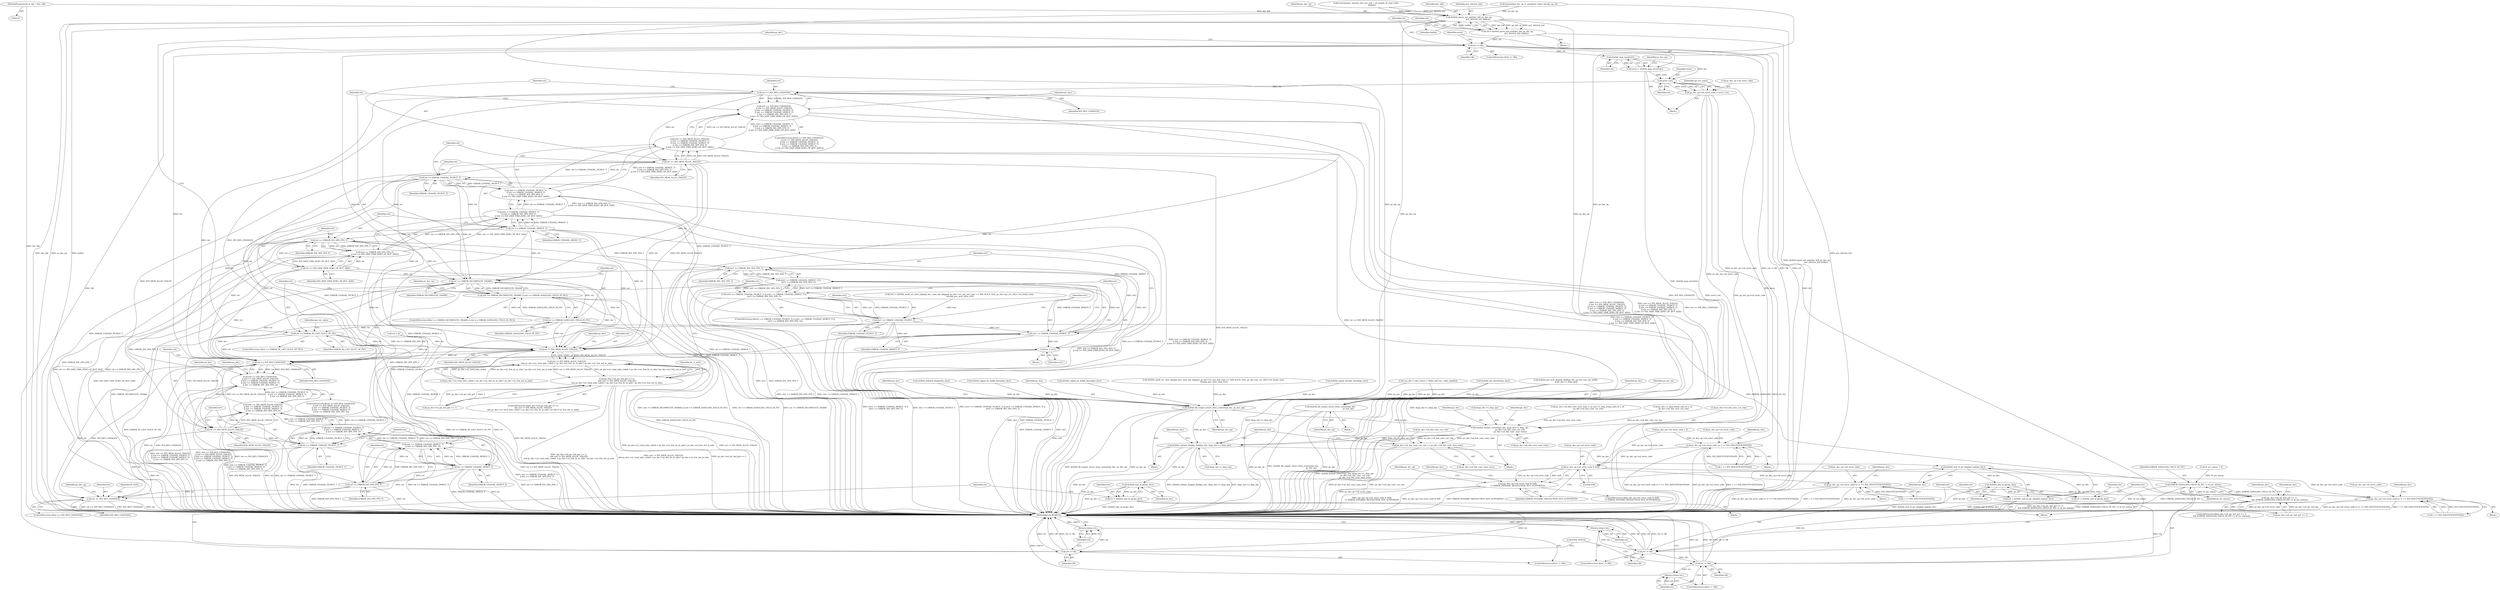 digraph "0_Android_e86d3cfd2bc28dac421092106751e5638d54a848@pointer" {
"1000154" [label="(MethodParameterIn,iv_obj_t *dec_hdl)"];
"1001320" [label="(Call,ih264d_parse_nal_unit(dec_hdl, ps_dec_op,\n                              pu1_bitstrm_buf, buflen))"];
"1001279" [label="(Call,ih264d_fill_output_struct_from_context(ps_dec,\n                                                           ps_dec_op))"];
"1001318" [label="(Call,ret = ih264d_parse_nal_unit(dec_hdl, ps_dec_op,\n                              pu1_bitstrm_buf, buflen))"];
"1001326" [label="(Call,ret != OK)"];
"1001333" [label="(Call,ih264d_map_error(ret))"];
"1001331" [label="(Call,error =  ih264d_map_error(ret))"];
"1001339" [label="(Call,error | ret)"];
"1001335" [label="(Call,ps_dec_op->u4_error_code = error | ret)"];
"1001265" [label="(Call,ps_dec_op->u4_error_code |= 1 << IVD_INSUFFICIENTDATA)"];
"1001776" [label="(Call,ps_dec_op->u4_error_code & 0xff)"];
"1001775" [label="(Call,(ps_dec_op->u4_error_code & 0xff)\n != ERROR_DYNAMIC_RESOLUTION_NOT_SUPPORTED)"];
"1001808" [label="(Call,ps_dec_op->u4_error_code |= (1 << IVD_INSUFFICIENTDATA))"];
"1001828" [label="(Call,ps_dec_op->u4_error_code |= (1 << IVD_INSUFFICIENTDATA))"];
"1001347" [label="(Call,ret == IVD_RES_CHANGED)"];
"1001346" [label="(Call,(ret == IVD_RES_CHANGED)\n || (ret == IVD_MEM_ALLOC_FAILED)\n || (ret == ERROR_UNAVAIL_PICBUF_T)\n || (ret == ERROR_UNAVAIL_MVBUF_T)\n || (ret == ERROR_INV_SPS_PPS_T)\n || (ret == IVD_DISP_FRM_ZERO_OP_BUF_SIZE))"];
"1001351" [label="(Call,ret == IVD_MEM_ALLOC_FAILED)"];
"1001350" [label="(Call,(ret == IVD_MEM_ALLOC_FAILED)\n || (ret == ERROR_UNAVAIL_PICBUF_T)\n || (ret == ERROR_UNAVAIL_MVBUF_T)\n || (ret == ERROR_INV_SPS_PPS_T)\n || (ret == IVD_DISP_FRM_ZERO_OP_BUF_SIZE))"];
"1001355" [label="(Call,ret == ERROR_UNAVAIL_PICBUF_T)"];
"1001354" [label="(Call,(ret == ERROR_UNAVAIL_PICBUF_T)\n || (ret == ERROR_UNAVAIL_MVBUF_T)\n || (ret == ERROR_INV_SPS_PPS_T)\n || (ret == IVD_DISP_FRM_ZERO_OP_BUF_SIZE))"];
"1001359" [label="(Call,ret == ERROR_UNAVAIL_MVBUF_T)"];
"1001358" [label="(Call,(ret == ERROR_UNAVAIL_MVBUF_T)\n || (ret == ERROR_INV_SPS_PPS_T)\n || (ret == IVD_DISP_FRM_ZERO_OP_BUF_SIZE))"];
"1001363" [label="(Call,ret == ERROR_INV_SPS_PPS_T)"];
"1001362" [label="(Call,(ret == ERROR_INV_SPS_PPS_T)\n || (ret == IVD_DISP_FRM_ZERO_OP_BUF_SIZE))"];
"1001631" [label="(Call,(ret == ERROR_UNAVAIL_MVBUF_T)\n || (ret == ERROR_INV_SPS_PPS_T))"];
"1001627" [label="(Call,(ret == ERROR_UNAVAIL_PICBUF_T)\n || (ret == ERROR_UNAVAIL_MVBUF_T)\n || (ret == ERROR_INV_SPS_PPS_T))"];
"1001623" [label="(Call,(ret == IVD_MEM_ALLOC_FAILED)\n || (ret == ERROR_UNAVAIL_PICBUF_T)\n || (ret == ERROR_UNAVAIL_MVBUF_T)\n || (ret == ERROR_INV_SPS_PPS_T))"];
"1001619" [label="(Call,(ret == IVD_RES_CHANGED)\n || (ret == IVD_MEM_ALLOC_FAILED)\n || (ret == ERROR_UNAVAIL_PICBUF_T)\n || (ret == ERROR_UNAVAIL_MVBUF_T)\n || (ret == ERROR_INV_SPS_PPS_T))"];
"1001366" [label="(Call,ret == IVD_DISP_FRM_ZERO_OP_BUF_SIZE)"];
"1001378" [label="(Call,ret == ERROR_INCOMPLETE_FRAME)"];
"1001377" [label="(Call,(ret == ERROR_INCOMPLETE_FRAME) || (ret == ERROR_DANGLING_FIELD_IN_PIC))"];
"1001381" [label="(Call,ret == ERROR_DANGLING_FIELD_IN_PIC)"];
"1001395" [label="(Call,ret == ERROR_IN_LAST_SLICE_OF_PIC)"];
"1001510" [label="(Call,ret != IVD_MEM_ALLOC_FAILED)"];
"1001509" [label="(Call,(ret != IVD_MEM_ALLOC_FAILED)\n && ps_dec->u2_total_mbs_coded < ps_dec->u2_frm_ht_in_mbs * ps_dec->u2_frm_wd_in_mbs)"];
"1001503" [label="(Call,(ps_dec->u4_pic_buf_got == 1)\n && (ret != IVD_MEM_ALLOC_FAILED)\n && ps_dec->u2_total_mbs_coded < ps_dec->u2_frm_ht_in_mbs * ps_dec->u2_frm_wd_in_mbs)"];
"1001620" [label="(Call,ret == IVD_RES_CHANGED)"];
"1001624" [label="(Call,ret == IVD_MEM_ALLOC_FAILED)"];
"1001628" [label="(Call,ret == ERROR_UNAVAIL_PICBUF_T)"];
"1001632" [label="(Call,ret == ERROR_UNAVAIL_MVBUF_T)"];
"1001635" [label="(Call,ret == ERROR_INV_SPS_PPS_T)"];
"1001651" [label="(Call,ret == IVD_RES_CHANGED)"];
"1001881" [label="(Call,ERROR_DANGLING_FIELD_IN_PIC != i4_err_status)"];
"1001875" [label="(Call,(ps_dec->u4_pic_buf_got == 1)\n && (ERROR_DANGLING_FIELD_IN_PIC != i4_err_status))"];
"1001611" [label="(Call,ret1 == ERROR_INV_SPS_PPS_T)"];
"1001607" [label="(Call,(ret1 == ERROR_UNAVAIL_MVBUF_T) ||\n (ret1 == ERROR_INV_SPS_PPS_T))"];
"1001603" [label="(Call,(ret1 == ERROR_UNAVAIL_PICBUF_T) || (ret1 == ERROR_UNAVAIL_MVBUF_T) ||\n (ret1 == ERROR_INV_SPS_PPS_T))"];
"1001615" [label="(Call,ret = ret1)"];
"1001608" [label="(Call,ret1 == ERROR_UNAVAIL_MVBUF_T)"];
"1001604" [label="(Call,ret1 == ERROR_UNAVAIL_PICBUF_T)"];
"1002237" [label="(Call,ret != OK)"];
"1002240" [label="(Return,return ret;)"];
"1002247" [label="(Call,ret != OK)"];
"1002250" [label="(Return,return ret;)"];
"1002259" [label="(Call,ret != OK)"];
"1002262" [label="(Return,return ret;)"];
"1002092" [label="(Call,ih264d_fill_output_struct_from_context(ps_dec, ps_dec_op))"];
"1002123" [label="(Call,ih264d_format_convert(ps_dec, &(ps_dec->s_disp_op),\n                                  ps_dec->u4_fmt_conv_cur_row,\n                                  ps_dec->u4_fmt_conv_num_rows))"];
"1002135" [label="(Call,ps_dec->u4_fmt_conv_cur_row += ps_dec->u4_fmt_conv_num_rows)"];
"1002142" [label="(Call,ih264d_release_display_field(ps_dec, &(ps_dec->s_disp_op)))"];
"1002234" [label="(Call,ih264d_end_of_pic_dispbuf_mgr(ps_dec))"];
"1002232" [label="(Call,ret = ih264d_end_of_pic_dispbuf_mgr(ps_dec))"];
"1002244" [label="(Call,ih264d_end_of_pic(ps_dec))"];
"1002242" [label="(Call,ret = ih264d_end_of_pic(ps_dec))"];
"1002256" [label="(Call,ih264d_end_of_pic(ps_dec))"];
"1002254" [label="(Call,ret = ih264d_end_of_pic(ps_dec))"];
"1001502" [label="(ControlStructure,if((ps_dec->u4_pic_buf_got == 1)\n && (ret != IVD_MEM_ALLOC_FAILED)\n && ps_dec->u2_total_mbs_coded < ps_dec->u2_frm_ht_in_mbs * ps_dec->u2_frm_wd_in_mbs))"];
"1001629" [label="(Identifier,ret)"];
"1001335" [label="(Call,ps_dec_op->u4_error_code = error | ret)"];
"1001379" [label="(Identifier,ret)"];
"1002247" [label="(Call,ret != OK)"];
"1001328" [label="(Identifier,OK)"];
"1001269" [label="(Call,1 << IVD_INSUFFICIENTDATA)"];
"1002248" [label="(Identifier,ret)"];
"1001882" [label="(Identifier,ERROR_DANGLING_FIELD_IN_PIC)"];
"1001343" [label="(Identifier,api_ret_value)"];
"1001259" [label="(Block,)"];
"1001828" [label="(Call,ps_dec_op->u4_error_code |= (1 << IVD_INSUFFICIENTDATA))"];
"1001615" [label="(Call,ret = ret1)"];
"1001650" [label="(ControlStructure,if(ret == IVD_RES_CHANGED))"];
"1002253" [label="(Block,)"];
"1002135" [label="(Call,ps_dec->u4_fmt_conv_cur_row += ps_dec->u4_fmt_conv_num_rows)"];
"1001340" [label="(Identifier,error)"];
"1002114" [label="(Call,ps_dec->s_disp_frame_info.u4_y_ht\n - ps_dec->u4_fmt_conv_cur_row)"];
"1002244" [label="(Call,ih264d_end_of_pic(ps_dec))"];
"1001387" [label="(Identifier,ps_dec_op)"];
"1002249" [label="(Identifier,OK)"];
"1002245" [label="(Identifier,ps_dec)"];
"1001614" [label="(Block,)"];
"1001358" [label="(Call,(ret == ERROR_UNAVAIL_MVBUF_T)\n || (ret == ERROR_INV_SPS_PPS_T)\n || (ret == IVD_DISP_FRM_ZERO_OP_BUF_SIZE))"];
"1001377" [label="(Call,(ret == ERROR_INCOMPLETE_FRAME) || (ret == ERROR_DANGLING_FIELD_IN_PIC))"];
"1002250" [label="(Return,return ret;)"];
"1002046" [label="(Identifier,ps_dec)"];
"1002124" [label="(Identifier,ps_dec)"];
"1001345" [label="(ControlStructure,if((ret == IVD_RES_CHANGED)\n || (ret == IVD_MEM_ALLOC_FAILED)\n || (ret == ERROR_UNAVAIL_PICBUF_T)\n || (ret == ERROR_UNAVAIL_MVBUF_T)\n || (ret == ERROR_INV_SPS_PPS_T)\n || (ret == IVD_DISP_FRM_ZERO_OP_BUF_SIZE)))"];
"1001349" [label="(Identifier,IVD_RES_CHANGED)"];
"1001284" [label="(Identifier,ps_dec_op)"];
"1001324" [label="(Identifier,buflen)"];
"1001281" [label="(Identifier,ps_dec_op)"];
"1001367" [label="(Identifier,ret)"];
"1001329" [label="(Block,)"];
"1001381" [label="(Call,ret == ERROR_DANGLING_FIELD_IN_PIC)"];
"1000159" [label="(Call,* ps_dec = (dec_struct_t *)(dec_hdl->pv_codec_handle))"];
"1001515" [label="(Identifier,ps_dec)"];
"1000194" [label="(Call,ret = 0)"];
"1002231" [label="(Block,)"];
"1002251" [label="(Identifier,ret)"];
"1002241" [label="(Identifier,ret)"];
"1001888" [label="(Identifier,ps_dec)"];
"1001876" [label="(Call,ps_dec->u4_pic_buf_got == 1)"];
"1001322" [label="(Identifier,ps_dec_op)"];
"1001361" [label="(Identifier,ERROR_UNAVAIL_MVBUF_T)"];
"1002098" [label="(Identifier,ps_dec)"];
"1001634" [label="(Identifier,ERROR_UNAVAIL_MVBUF_T)"];
"1001360" [label="(Identifier,ret)"];
"1002243" [label="(Identifier,ret)"];
"1001380" [label="(Identifier,ERROR_INCOMPLETE_FRAME)"];
"1001781" [label="(Identifier,ERROR_DYNAMIC_RESOLUTION_NOT_SUPPORTED)"];
"1001509" [label="(Call,(ret != IVD_MEM_ALLOC_FAILED)\n && ps_dec->u2_total_mbs_coded < ps_dec->u2_frm_ht_in_mbs * ps_dec->u2_frm_wd_in_mbs)"];
"1001396" [label="(Identifier,ret)"];
"1001531" [label="(Identifier,ht_in_mbs)"];
"1001359" [label="(Call,ret == ERROR_UNAVAIL_MVBUF_T)"];
"1002139" [label="(Call,ps_dec->u4_fmt_conv_num_rows)"];
"1000154" [label="(MethodParameterIn,iv_obj_t *dec_hdl)"];
"1001394" [label="(ControlStructure,if(ret == ERROR_IN_LAST_SLICE_OF_PIC))"];
"1002258" [label="(ControlStructure,if(ret != OK))"];
"1002152" [label="(Identifier,ps_dec)"];
"1001657" [label="(Identifier,ps_dec_op)"];
"1001613" [label="(Identifier,ERROR_INV_SPS_PPS_T)"];
"1002132" [label="(Call,ps_dec->u4_fmt_conv_num_rows)"];
"1001318" [label="(Call,ret = ih264d_parse_nal_unit(dec_hdl, ps_dec_op,\n                              pu1_bitstrm_buf, buflen))"];
"1002254" [label="(Call,ret = ih264d_end_of_pic(ps_dec))"];
"1001347" [label="(Call,ret == IVD_RES_CHANGED)"];
"1001625" [label="(Identifier,ret)"];
"1001405" [label="(Identifier,ps_dec)"];
"1001607" [label="(Call,(ret1 == ERROR_UNAVAIL_MVBUF_T) ||\n (ret1 == ERROR_INV_SPS_PPS_T))"];
"1002235" [label="(Identifier,ps_dec)"];
"1002233" [label="(Identifier,ret)"];
"1001231" [label="(Call,memcpy(pu1_bitstrm_buf, pu1_buf + u4_length_of_start_code,\n                   buflen))"];
"1001511" [label="(Identifier,ret)"];
"1002052" [label="(Block,)"];
"1001651" [label="(Call,ret == IVD_RES_CHANGED)"];
"1001635" [label="(Call,ret == ERROR_INV_SPS_PPS_T)"];
"1001348" [label="(Identifier,ret)"];
"1001775" [label="(Call,(ps_dec_op->u4_error_code & 0xff)\n != ERROR_DYNAMIC_RESOLUTION_NOT_SUPPORTED)"];
"1001785" [label="(Identifier,ps_dec_op)"];
"1002109" [label="(Block,)"];
"1001935" [label="(Call,ih264d_deblock_display(ps_dec))"];
"1001382" [label="(Identifier,ret)"];
"1001636" [label="(Identifier,ret)"];
"1001621" [label="(Identifier,ret)"];
"1001626" [label="(Identifier,IVD_MEM_ALLOC_FAILED)"];
"1001278" [label="(Block,)"];
"1001609" [label="(Identifier,ret1)"];
"1001395" [label="(Call,ret == ERROR_IN_LAST_SLICE_OF_PIC)"];
"1001652" [label="(Identifier,ret)"];
"1002242" [label="(Call,ret = ih264d_end_of_pic(ps_dec))"];
"1001279" [label="(Call,ih264d_fill_output_struct_from_context(ps_dec,\n                                                           ps_dec_op))"];
"1001612" [label="(Identifier,ret1)"];
"1001504" [label="(Call,ps_dec->u4_pic_buf_got == 1)"];
"1002092" [label="(Call,ih264d_fill_output_struct_from_context(ps_dec, ps_dec_op))"];
"1001327" [label="(Identifier,ret)"];
"1001372" [label="(Identifier,ps_dec)"];
"1002125" [label="(Call,&(ps_dec->s_disp_op))"];
"1001337" [label="(Identifier,ps_dec_op)"];
"1001618" [label="(ControlStructure,if((ret == IVD_RES_CHANGED)\n || (ret == IVD_MEM_ALLOC_FAILED)\n || (ret == ERROR_UNAVAIL_PICBUF_T)\n || (ret == ERROR_UNAVAIL_MVBUF_T)\n || (ret == ERROR_INV_SPS_PPS_T)))"];
"1001653" [label="(Identifier,IVD_RES_CHANGED)"];
"1001368" [label="(Identifier,IVD_DISP_FRM_ZERO_OP_BUF_SIZE)"];
"1002262" [label="(Return,return ret;)"];
"1002136" [label="(Call,ps_dec->u4_fmt_conv_cur_row)"];
"1001776" [label="(Call,ps_dec_op->u4_error_code & 0xff)"];
"1001331" [label="(Call,error =  ih264d_map_error(ret))"];
"1001334" [label="(Identifier,ret)"];
"1000490" [label="(Call,ps_dec_op->u4_error_code = 0)"];
"1000998" [label="(Block,)"];
"1001829" [label="(Call,ps_dec_op->u4_error_code)"];
"1001356" [label="(Identifier,ret)"];
"1001341" [label="(Identifier,ret)"];
"1002240" [label="(Return,return ret;)"];
"1002137" [label="(Identifier,ps_dec)"];
"1001319" [label="(Identifier,ret)"];
"1002110" [label="(Call,ps_dec->u4_fmt_conv_num_rows = ps_dec->s_disp_frame_info.u4_y_ht\n - ps_dec->u4_fmt_conv_cur_row)"];
"1001664" [label="(Identifier,ps_dec)"];
"1002144" [label="(Call,&(ps_dec->s_disp_op))"];
"1001357" [label="(Identifier,ERROR_UNAVAIL_PICBUF_T)"];
"1001336" [label="(Call,ps_dec_op->u4_error_code)"];
"1001881" [label="(Call,ERROR_DANGLING_FIELD_IN_PIC != i4_err_status)"];
"1001883" [label="(Identifier,i4_err_status)"];
"1002239" [label="(Identifier,OK)"];
"1001661" [label="(Identifier,IV_FAIL)"];
"1001780" [label="(Literal,0xff)"];
"1001321" [label="(Identifier,dec_hdl)"];
"1002236" [label="(ControlStructure,if(ret != OK))"];
"1001628" [label="(Call,ret == ERROR_UNAVAIL_PICBUF_T)"];
"1002263" [label="(Identifier,ret)"];
"1002255" [label="(Identifier,ret)"];
"1001622" [label="(Identifier,IVD_RES_CHANGED)"];
"1001602" [label="(ControlStructure,if((ret1 == ERROR_UNAVAIL_PICBUF_T) || (ret1 == ERROR_UNAVAIL_MVBUF_T) ||\n (ret1 == ERROR_INV_SPS_PPS_T)))"];
"1001616" [label="(Identifier,ret)"];
"1001809" [label="(Call,ps_dec_op->u4_error_code)"];
"1002123" [label="(Call,ih264d_format_convert(ps_dec, &(ps_dec->s_disp_op),\n                                  ps_dec->u4_fmt_conv_cur_row,\n                                  ps_dec->u4_fmt_conv_num_rows))"];
"1001266" [label="(Call,ps_dec_op->u4_error_code)"];
"1002237" [label="(Call,ret != OK)"];
"1001346" [label="(Call,(ret == IVD_RES_CHANGED)\n || (ret == IVD_MEM_ALLOC_FAILED)\n || (ret == ERROR_UNAVAIL_PICBUF_T)\n || (ret == ERROR_UNAVAIL_MVBUF_T)\n || (ret == ERROR_INV_SPS_PPS_T)\n || (ret == IVD_DISP_FRM_ZERO_OP_BUF_SIZE))"];
"1000167" [label="(Call,i4_err_status = 0)"];
"1001875" [label="(Call,(ps_dec->u4_pic_buf_got == 1)\n && (ERROR_DANGLING_FIELD_IN_PIC != i4_err_status))"];
"1001624" [label="(Call,ret == IVD_MEM_ALLOC_FAILED)"];
"1001771" [label="(Call,ih264d_signal_bs_deblk_thread(ps_dec))"];
"1002093" [label="(Identifier,ps_dec)"];
"1001637" [label="(Identifier,ERROR_INV_SPS_PPS_T)"];
"1001812" [label="(Call,1 << IVD_INSUFFICIENTDATA)"];
"1001619" [label="(Call,(ret == IVD_RES_CHANGED)\n || (ret == IVD_MEM_ALLOC_FAILED)\n || (ret == ERROR_UNAVAIL_PICBUF_T)\n || (ret == ERROR_UNAVAIL_MVBUF_T)\n || (ret == ERROR_INV_SPS_PPS_T))"];
"1001323" [label="(Identifier,pu1_bitstrm_buf)"];
"1001280" [label="(Identifier,ps_dec)"];
"1001832" [label="(Call,1 << IVD_INSUFFICIENTDATA)"];
"1001604" [label="(Call,ret1 == ERROR_UNAVAIL_PICBUF_T)"];
"1001633" [label="(Identifier,ret)"];
"1002257" [label="(Identifier,ps_dec)"];
"1001606" [label="(Identifier,ERROR_UNAVAIL_PICBUF_T)"];
"1001325" [label="(ControlStructure,if(ret != OK))"];
"1001827" [label="(Block,)"];
"1002142" [label="(Call,ih264d_release_display_field(ps_dec, &(ps_dec->s_disp_op)))"];
"1002234" [label="(Call,ih264d_end_of_pic_dispbuf_mgr(ps_dec))"];
"1002238" [label="(Identifier,ret)"];
"1002246" [label="(ControlStructure,if(ret != OK))"];
"1001874" [label="(ControlStructure,if((ps_dec->u4_pic_buf_got == 1)\n && (ERROR_DANGLING_FIELD_IN_PIC != i4_err_status)))"];
"1002064" [label="(Call,ih264d_get_next_display_field(ps_dec, ps_dec->ps_out_buffer,\n &(ps_dec->s_disp_op)))"];
"1002050" [label="(Call,ih264d_signal_bs_deblk_thread(ps_dec))"];
"1001378" [label="(Call,ret == ERROR_INCOMPLETE_FRAME)"];
"1001366" [label="(Call,ret == IVD_DISP_FRM_ZERO_OP_BUF_SIZE)"];
"1001623" [label="(Call,(ret == IVD_MEM_ALLOC_FAILED)\n || (ret == ERROR_UNAVAIL_PICBUF_T)\n || (ret == ERROR_UNAVAIL_MVBUF_T)\n || (ret == ERROR_INV_SPS_PPS_T))"];
"1001617" [label="(Identifier,ret1)"];
"1001339" [label="(Call,error | ret)"];
"1001513" [label="(Call,ps_dec->u2_total_mbs_coded < ps_dec->u2_frm_ht_in_mbs * ps_dec->u2_frm_wd_in_mbs)"];
"1001807" [label="(Block,)"];
"1001363" [label="(Call,ret == ERROR_INV_SPS_PPS_T)"];
"1001586" [label="(Call,ih264d_mark_err_slice_skip(ps_dec, num_mb_skipped, ps_dec->u1_nal_unit_type == IDR_SLICE_NAL, ps_dec->ps_cur_slice->u2_frame_num,\n &temp_poc, prev_slice_err))"];
"1002129" [label="(Call,ps_dec->u4_fmt_conv_cur_row)"];
"1002232" [label="(Call,ret = ih264d_end_of_pic_dispbuf_mgr(ps_dec))"];
"1002264" [label="(Call,DATA_SYNC())"];
"1001383" [label="(Identifier,ERROR_DANGLING_FIELD_IN_PIC)"];
"1002272" [label="(MethodReturn,WORD32)"];
"1000233" [label="(Call,memset(ps_dec_op, 0, sizeof(ivd_video_decode_op_t)))"];
"1001640" [label="(Identifier,ps_dec)"];
"1001808" [label="(Call,ps_dec_op->u4_error_code |= (1 << IVD_INSUFFICIENTDATA))"];
"1001774" [label="(ControlStructure,if((ps_dec_op->u4_error_code & 0xff)\n != ERROR_DYNAMIC_RESOLUTION_NOT_SUPPORTED))"];
"1002256" [label="(Call,ih264d_end_of_pic(ps_dec))"];
"1001837" [label="(Identifier,ps_dec)"];
"1001777" [label="(Call,ps_dec_op->u4_error_code)"];
"1001365" [label="(Identifier,ERROR_INV_SPS_PPS_T)"];
"1001354" [label="(Call,(ret == ERROR_UNAVAIL_PICBUF_T)\n || (ret == ERROR_UNAVAIL_MVBUF_T)\n || (ret == ERROR_INV_SPS_PPS_T)\n || (ret == IVD_DISP_FRM_ZERO_OP_BUF_SIZE))"];
"1001512" [label="(Identifier,IVD_MEM_ALLOC_FAILED)"];
"1001630" [label="(Identifier,ERROR_UNAVAIL_PICBUF_T)"];
"1001605" [label="(Identifier,ret1)"];
"1002094" [label="(Identifier,ps_dec_op)"];
"1001608" [label="(Call,ret1 == ERROR_UNAVAIL_MVBUF_T)"];
"1001510" [label="(Call,ret != IVD_MEM_ALLOC_FAILED)"];
"1001631" [label="(Call,(ret == ERROR_UNAVAIL_MVBUF_T)\n || (ret == ERROR_INV_SPS_PPS_T))"];
"1001632" [label="(Call,ret == ERROR_UNAVAIL_MVBUF_T)"];
"1001351" [label="(Call,ret == IVD_MEM_ALLOC_FAILED)"];
"1001400" [label="(Identifier,api_ret_value)"];
"1001503" [label="(Call,(ps_dec->u4_pic_buf_got == 1)\n && (ret != IVD_MEM_ALLOC_FAILED)\n && ps_dec->u2_total_mbs_coded < ps_dec->u2_frm_ht_in_mbs * ps_dec->u2_frm_wd_in_mbs)"];
"1001326" [label="(Call,ret != OK)"];
"1001397" [label="(Identifier,ERROR_IN_LAST_SLICE_OF_PIC)"];
"1001275" [label="(Identifier,ps_dec)"];
"1002143" [label="(Identifier,ps_dec)"];
"1002259" [label="(Call,ret != OK)"];
"1001584" [label="(Call,ret1 = ih264d_mark_err_slice_skip(ps_dec, num_mb_skipped, ps_dec->u1_nal_unit_type == IDR_SLICE_NAL, ps_dec->ps_cur_slice->u2_frame_num,\n &temp_poc, prev_slice_err))"];
"1001819" [label="(Identifier,ps_dec)"];
"1001320" [label="(Call,ih264d_parse_nal_unit(dec_hdl, ps_dec_op,\n                              pu1_bitstrm_buf, buflen))"];
"1001265" [label="(Call,ps_dec_op->u4_error_code |= 1 << IVD_INSUFFICIENTDATA)"];
"1001355" [label="(Call,ret == ERROR_UNAVAIL_PICBUF_T)"];
"1001762" [label="(Call,ih264d_signal_decode_thread(ps_dec))"];
"1001353" [label="(Identifier,IVD_MEM_ALLOC_FAILED)"];
"1001603" [label="(Call,(ret1 == ERROR_UNAVAIL_PICBUF_T) || (ret1 == ERROR_UNAVAIL_MVBUF_T) ||\n (ret1 == ERROR_INV_SPS_PPS_T))"];
"1001611" [label="(Call,ret1 == ERROR_INV_SPS_PPS_T)"];
"1000918" [label="(Call,ih264d_init_decoder(ps_dec))"];
"1001350" [label="(Call,(ret == IVD_MEM_ALLOC_FAILED)\n || (ret == ERROR_UNAVAIL_PICBUF_T)\n || (ret == ERROR_UNAVAIL_MVBUF_T)\n || (ret == ERROR_INV_SPS_PPS_T)\n || (ret == IVD_DISP_FRM_ZERO_OP_BUF_SIZE))"];
"1001362" [label="(Call,(ret == ERROR_INV_SPS_PPS_T)\n || (ret == IVD_DISP_FRM_ZERO_OP_BUF_SIZE))"];
"1001610" [label="(Identifier,ERROR_UNAVAIL_MVBUF_T)"];
"1001627" [label="(Call,(ret == ERROR_UNAVAIL_PICBUF_T)\n || (ret == ERROR_UNAVAIL_MVBUF_T)\n || (ret == ERROR_INV_SPS_PPS_T))"];
"1001804" [label="(Identifier,ps_dec)"];
"1001332" [label="(Identifier,error)"];
"1001333" [label="(Call,ih264d_map_error(ret))"];
"1001364" [label="(Identifier,ret)"];
"1001376" [label="(ControlStructure,if((ret == ERROR_INCOMPLETE_FRAME) || (ret == ERROR_DANGLING_FIELD_IN_PIC)))"];
"1002260" [label="(Identifier,ret)"];
"1001352" [label="(Identifier,ret)"];
"1002261" [label="(Identifier,OK)"];
"1001620" [label="(Call,ret == IVD_RES_CHANGED)"];
"1000154" -> "1000153"  [label="AST: "];
"1000154" -> "1002272"  [label="DDG: dec_hdl"];
"1000154" -> "1001320"  [label="DDG: dec_hdl"];
"1001320" -> "1001318"  [label="AST: "];
"1001320" -> "1001324"  [label="CFG: "];
"1001321" -> "1001320"  [label="AST: "];
"1001322" -> "1001320"  [label="AST: "];
"1001323" -> "1001320"  [label="AST: "];
"1001324" -> "1001320"  [label="AST: "];
"1001318" -> "1001320"  [label="CFG: "];
"1001320" -> "1002272"  [label="DDG: dec_hdl"];
"1001320" -> "1002272"  [label="DDG: ps_dec_op"];
"1001320" -> "1002272"  [label="DDG: buflen"];
"1001320" -> "1002272"  [label="DDG: pu1_bitstrm_buf"];
"1001320" -> "1001279"  [label="DDG: ps_dec_op"];
"1001320" -> "1001318"  [label="DDG: dec_hdl"];
"1001320" -> "1001318"  [label="DDG: ps_dec_op"];
"1001320" -> "1001318"  [label="DDG: pu1_bitstrm_buf"];
"1001320" -> "1001318"  [label="DDG: buflen"];
"1000233" -> "1001320"  [label="DDG: ps_dec_op"];
"1001231" -> "1001320"  [label="DDG: pu1_bitstrm_buf"];
"1001231" -> "1001320"  [label="DDG: buflen"];
"1001320" -> "1002092"  [label="DDG: ps_dec_op"];
"1001279" -> "1001278"  [label="AST: "];
"1001279" -> "1001281"  [label="CFG: "];
"1001280" -> "1001279"  [label="AST: "];
"1001281" -> "1001279"  [label="AST: "];
"1001284" -> "1001279"  [label="CFG: "];
"1001279" -> "1002272"  [label="DDG: ps_dec"];
"1001279" -> "1002272"  [label="DDG: ps_dec_op"];
"1001279" -> "1002272"  [label="DDG: ih264d_fill_output_struct_from_context(ps_dec,\n                                                           ps_dec_op)"];
"1000918" -> "1001279"  [label="DDG: ps_dec"];
"1000159" -> "1001279"  [label="DDG: ps_dec"];
"1000233" -> "1001279"  [label="DDG: ps_dec_op"];
"1001318" -> "1000998"  [label="AST: "];
"1001319" -> "1001318"  [label="AST: "];
"1001327" -> "1001318"  [label="CFG: "];
"1001318" -> "1002272"  [label="DDG: ih264d_parse_nal_unit(dec_hdl, ps_dec_op,\n                              pu1_bitstrm_buf, buflen)"];
"1001318" -> "1001326"  [label="DDG: ret"];
"1001326" -> "1001325"  [label="AST: "];
"1001326" -> "1001328"  [label="CFG: "];
"1001327" -> "1001326"  [label="AST: "];
"1001328" -> "1001326"  [label="AST: "];
"1001332" -> "1001326"  [label="CFG: "];
"1001405" -> "1001326"  [label="CFG: "];
"1001326" -> "1002272"  [label="DDG: ret != OK"];
"1001326" -> "1002272"  [label="DDG: OK"];
"1001326" -> "1002272"  [label="DDG: ret"];
"1001326" -> "1001333"  [label="DDG: ret"];
"1001326" -> "1001510"  [label="DDG: ret"];
"1001326" -> "1001620"  [label="DDG: ret"];
"1001326" -> "1002237"  [label="DDG: OK"];
"1001326" -> "1002259"  [label="DDG: OK"];
"1001333" -> "1001331"  [label="AST: "];
"1001333" -> "1001334"  [label="CFG: "];
"1001334" -> "1001333"  [label="AST: "];
"1001331" -> "1001333"  [label="CFG: "];
"1001333" -> "1001331"  [label="DDG: ret"];
"1001333" -> "1001339"  [label="DDG: ret"];
"1001331" -> "1001329"  [label="AST: "];
"1001332" -> "1001331"  [label="AST: "];
"1001337" -> "1001331"  [label="CFG: "];
"1001331" -> "1002272"  [label="DDG: ih264d_map_error(ret)"];
"1001331" -> "1001339"  [label="DDG: error"];
"1001339" -> "1001335"  [label="AST: "];
"1001339" -> "1001341"  [label="CFG: "];
"1001340" -> "1001339"  [label="AST: "];
"1001341" -> "1001339"  [label="AST: "];
"1001335" -> "1001339"  [label="CFG: "];
"1001339" -> "1002272"  [label="DDG: error"];
"1001339" -> "1001335"  [label="DDG: error"];
"1001339" -> "1001335"  [label="DDG: ret"];
"1001339" -> "1001347"  [label="DDG: ret"];
"1001335" -> "1001329"  [label="AST: "];
"1001336" -> "1001335"  [label="AST: "];
"1001343" -> "1001335"  [label="CFG: "];
"1001335" -> "1002272"  [label="DDG: error | ret"];
"1001335" -> "1002272"  [label="DDG: ps_dec_op->u4_error_code"];
"1001335" -> "1001265"  [label="DDG: ps_dec_op->u4_error_code"];
"1001335" -> "1001776"  [label="DDG: ps_dec_op->u4_error_code"];
"1001265" -> "1001259"  [label="AST: "];
"1001265" -> "1001269"  [label="CFG: "];
"1001266" -> "1001265"  [label="AST: "];
"1001269" -> "1001265"  [label="AST: "];
"1001275" -> "1001265"  [label="CFG: "];
"1001265" -> "1002272"  [label="DDG: ps_dec_op->u4_error_code |= 1 << IVD_INSUFFICIENTDATA"];
"1001265" -> "1002272"  [label="DDG: ps_dec_op->u4_error_code"];
"1001265" -> "1002272"  [label="DDG: 1 << IVD_INSUFFICIENTDATA"];
"1000490" -> "1001265"  [label="DDG: ps_dec_op->u4_error_code"];
"1001269" -> "1001265"  [label="DDG: 1"];
"1001269" -> "1001265"  [label="DDG: IVD_INSUFFICIENTDATA"];
"1001265" -> "1001776"  [label="DDG: ps_dec_op->u4_error_code"];
"1001776" -> "1001775"  [label="AST: "];
"1001776" -> "1001780"  [label="CFG: "];
"1001777" -> "1001776"  [label="AST: "];
"1001780" -> "1001776"  [label="AST: "];
"1001781" -> "1001776"  [label="CFG: "];
"1001776" -> "1002272"  [label="DDG: ps_dec_op->u4_error_code"];
"1001776" -> "1001775"  [label="DDG: ps_dec_op->u4_error_code"];
"1001776" -> "1001775"  [label="DDG: 0xff"];
"1000490" -> "1001776"  [label="DDG: ps_dec_op->u4_error_code"];
"1001776" -> "1001808"  [label="DDG: ps_dec_op->u4_error_code"];
"1001776" -> "1001828"  [label="DDG: ps_dec_op->u4_error_code"];
"1001775" -> "1001774"  [label="AST: "];
"1001775" -> "1001781"  [label="CFG: "];
"1001781" -> "1001775"  [label="AST: "];
"1001785" -> "1001775"  [label="CFG: "];
"1001804" -> "1001775"  [label="CFG: "];
"1001775" -> "1002272"  [label="DDG: ERROR_DYNAMIC_RESOLUTION_NOT_SUPPORTED"];
"1001775" -> "1002272"  [label="DDG: (ps_dec_op->u4_error_code & 0xff)\n != ERROR_DYNAMIC_RESOLUTION_NOT_SUPPORTED"];
"1001775" -> "1002272"  [label="DDG: ps_dec_op->u4_error_code & 0xff"];
"1001808" -> "1001807"  [label="AST: "];
"1001808" -> "1001812"  [label="CFG: "];
"1001809" -> "1001808"  [label="AST: "];
"1001812" -> "1001808"  [label="AST: "];
"1001819" -> "1001808"  [label="CFG: "];
"1001808" -> "1002272"  [label="DDG: ps_dec_op->u4_error_code |= (1 << IVD_INSUFFICIENTDATA)"];
"1001808" -> "1002272"  [label="DDG: 1 << IVD_INSUFFICIENTDATA"];
"1001808" -> "1002272"  [label="DDG: ps_dec_op->u4_error_code"];
"1001812" -> "1001808"  [label="DDG: 1"];
"1001812" -> "1001808"  [label="DDG: IVD_INSUFFICIENTDATA"];
"1001808" -> "1001828"  [label="DDG: ps_dec_op->u4_error_code"];
"1001828" -> "1001827"  [label="AST: "];
"1001828" -> "1001832"  [label="CFG: "];
"1001829" -> "1001828"  [label="AST: "];
"1001832" -> "1001828"  [label="AST: "];
"1001837" -> "1001828"  [label="CFG: "];
"1001828" -> "1002272"  [label="DDG: ps_dec_op->u4_error_code"];
"1001828" -> "1002272"  [label="DDG: ps_dec_op->u4_error_code |= (1 << IVD_INSUFFICIENTDATA)"];
"1001828" -> "1002272"  [label="DDG: 1 << IVD_INSUFFICIENTDATA"];
"1001832" -> "1001828"  [label="DDG: 1"];
"1001832" -> "1001828"  [label="DDG: IVD_INSUFFICIENTDATA"];
"1001347" -> "1001346"  [label="AST: "];
"1001347" -> "1001349"  [label="CFG: "];
"1001348" -> "1001347"  [label="AST: "];
"1001349" -> "1001347"  [label="AST: "];
"1001352" -> "1001347"  [label="CFG: "];
"1001346" -> "1001347"  [label="CFG: "];
"1001347" -> "1002272"  [label="DDG: IVD_RES_CHANGED"];
"1001347" -> "1001346"  [label="DDG: ret"];
"1001347" -> "1001346"  [label="DDG: IVD_RES_CHANGED"];
"1001347" -> "1001351"  [label="DDG: ret"];
"1001347" -> "1001378"  [label="DDG: ret"];
"1001347" -> "1001510"  [label="DDG: ret"];
"1001347" -> "1001620"  [label="DDG: ret"];
"1001347" -> "1001620"  [label="DDG: IVD_RES_CHANGED"];
"1001346" -> "1001345"  [label="AST: "];
"1001346" -> "1001350"  [label="CFG: "];
"1001350" -> "1001346"  [label="AST: "];
"1001372" -> "1001346"  [label="CFG: "];
"1001379" -> "1001346"  [label="CFG: "];
"1001346" -> "1002272"  [label="DDG: (ret == IVD_MEM_ALLOC_FAILED)\n || (ret == ERROR_UNAVAIL_PICBUF_T)\n || (ret == ERROR_UNAVAIL_MVBUF_T)\n || (ret == ERROR_INV_SPS_PPS_T)\n || (ret == IVD_DISP_FRM_ZERO_OP_BUF_SIZE)"];
"1001346" -> "1002272"  [label="DDG: ret == IVD_RES_CHANGED"];
"1001346" -> "1002272"  [label="DDG: (ret == IVD_RES_CHANGED)\n || (ret == IVD_MEM_ALLOC_FAILED)\n || (ret == ERROR_UNAVAIL_PICBUF_T)\n || (ret == ERROR_UNAVAIL_MVBUF_T)\n || (ret == ERROR_INV_SPS_PPS_T)\n || (ret == IVD_DISP_FRM_ZERO_OP_BUF_SIZE)"];
"1001350" -> "1001346"  [label="DDG: ret == IVD_MEM_ALLOC_FAILED"];
"1001350" -> "1001346"  [label="DDG: (ret == ERROR_UNAVAIL_PICBUF_T)\n || (ret == ERROR_UNAVAIL_MVBUF_T)\n || (ret == ERROR_INV_SPS_PPS_T)\n || (ret == IVD_DISP_FRM_ZERO_OP_BUF_SIZE)"];
"1001351" -> "1001350"  [label="AST: "];
"1001351" -> "1001353"  [label="CFG: "];
"1001352" -> "1001351"  [label="AST: "];
"1001353" -> "1001351"  [label="AST: "];
"1001356" -> "1001351"  [label="CFG: "];
"1001350" -> "1001351"  [label="CFG: "];
"1001351" -> "1002272"  [label="DDG: IVD_MEM_ALLOC_FAILED"];
"1001351" -> "1001350"  [label="DDG: ret"];
"1001351" -> "1001350"  [label="DDG: IVD_MEM_ALLOC_FAILED"];
"1001351" -> "1001355"  [label="DDG: ret"];
"1001351" -> "1001378"  [label="DDG: ret"];
"1001351" -> "1001510"  [label="DDG: ret"];
"1001351" -> "1001510"  [label="DDG: IVD_MEM_ALLOC_FAILED"];
"1001351" -> "1001620"  [label="DDG: ret"];
"1001351" -> "1001624"  [label="DDG: IVD_MEM_ALLOC_FAILED"];
"1001350" -> "1001354"  [label="CFG: "];
"1001354" -> "1001350"  [label="AST: "];
"1001350" -> "1002272"  [label="DDG: (ret == ERROR_UNAVAIL_PICBUF_T)\n || (ret == ERROR_UNAVAIL_MVBUF_T)\n || (ret == ERROR_INV_SPS_PPS_T)\n || (ret == IVD_DISP_FRM_ZERO_OP_BUF_SIZE)"];
"1001350" -> "1002272"  [label="DDG: ret == IVD_MEM_ALLOC_FAILED"];
"1001354" -> "1001350"  [label="DDG: ret == ERROR_UNAVAIL_PICBUF_T"];
"1001354" -> "1001350"  [label="DDG: (ret == ERROR_UNAVAIL_MVBUF_T)\n || (ret == ERROR_INV_SPS_PPS_T)\n || (ret == IVD_DISP_FRM_ZERO_OP_BUF_SIZE)"];
"1001355" -> "1001354"  [label="AST: "];
"1001355" -> "1001357"  [label="CFG: "];
"1001356" -> "1001355"  [label="AST: "];
"1001357" -> "1001355"  [label="AST: "];
"1001360" -> "1001355"  [label="CFG: "];
"1001354" -> "1001355"  [label="CFG: "];
"1001355" -> "1002272"  [label="DDG: ERROR_UNAVAIL_PICBUF_T"];
"1001355" -> "1001354"  [label="DDG: ret"];
"1001355" -> "1001354"  [label="DDG: ERROR_UNAVAIL_PICBUF_T"];
"1001355" -> "1001359"  [label="DDG: ret"];
"1001355" -> "1001378"  [label="DDG: ret"];
"1001355" -> "1001510"  [label="DDG: ret"];
"1001355" -> "1001604"  [label="DDG: ERROR_UNAVAIL_PICBUF_T"];
"1001355" -> "1001620"  [label="DDG: ret"];
"1001355" -> "1001628"  [label="DDG: ERROR_UNAVAIL_PICBUF_T"];
"1001354" -> "1001358"  [label="CFG: "];
"1001358" -> "1001354"  [label="AST: "];
"1001354" -> "1002272"  [label="DDG: ret == ERROR_UNAVAIL_PICBUF_T"];
"1001354" -> "1002272"  [label="DDG: (ret == ERROR_UNAVAIL_MVBUF_T)\n || (ret == ERROR_INV_SPS_PPS_T)\n || (ret == IVD_DISP_FRM_ZERO_OP_BUF_SIZE)"];
"1001358" -> "1001354"  [label="DDG: ret == ERROR_UNAVAIL_MVBUF_T"];
"1001358" -> "1001354"  [label="DDG: (ret == ERROR_INV_SPS_PPS_T)\n || (ret == IVD_DISP_FRM_ZERO_OP_BUF_SIZE)"];
"1001359" -> "1001358"  [label="AST: "];
"1001359" -> "1001361"  [label="CFG: "];
"1001360" -> "1001359"  [label="AST: "];
"1001361" -> "1001359"  [label="AST: "];
"1001364" -> "1001359"  [label="CFG: "];
"1001358" -> "1001359"  [label="CFG: "];
"1001359" -> "1002272"  [label="DDG: ERROR_UNAVAIL_MVBUF_T"];
"1001359" -> "1001358"  [label="DDG: ret"];
"1001359" -> "1001358"  [label="DDG: ERROR_UNAVAIL_MVBUF_T"];
"1001359" -> "1001363"  [label="DDG: ret"];
"1001359" -> "1001378"  [label="DDG: ret"];
"1001359" -> "1001510"  [label="DDG: ret"];
"1001359" -> "1001608"  [label="DDG: ERROR_UNAVAIL_MVBUF_T"];
"1001359" -> "1001620"  [label="DDG: ret"];
"1001359" -> "1001632"  [label="DDG: ERROR_UNAVAIL_MVBUF_T"];
"1001358" -> "1001362"  [label="CFG: "];
"1001362" -> "1001358"  [label="AST: "];
"1001358" -> "1002272"  [label="DDG: ret == ERROR_UNAVAIL_MVBUF_T"];
"1001358" -> "1002272"  [label="DDG: (ret == ERROR_INV_SPS_PPS_T)\n || (ret == IVD_DISP_FRM_ZERO_OP_BUF_SIZE)"];
"1001362" -> "1001358"  [label="DDG: ret == ERROR_INV_SPS_PPS_T"];
"1001362" -> "1001358"  [label="DDG: ret == IVD_DISP_FRM_ZERO_OP_BUF_SIZE"];
"1001363" -> "1001362"  [label="AST: "];
"1001363" -> "1001365"  [label="CFG: "];
"1001364" -> "1001363"  [label="AST: "];
"1001365" -> "1001363"  [label="AST: "];
"1001367" -> "1001363"  [label="CFG: "];
"1001362" -> "1001363"  [label="CFG: "];
"1001363" -> "1002272"  [label="DDG: ERROR_INV_SPS_PPS_T"];
"1001363" -> "1001362"  [label="DDG: ret"];
"1001363" -> "1001362"  [label="DDG: ERROR_INV_SPS_PPS_T"];
"1001363" -> "1001366"  [label="DDG: ret"];
"1001363" -> "1001378"  [label="DDG: ret"];
"1001363" -> "1001510"  [label="DDG: ret"];
"1001363" -> "1001611"  [label="DDG: ERROR_INV_SPS_PPS_T"];
"1001363" -> "1001620"  [label="DDG: ret"];
"1001363" -> "1001635"  [label="DDG: ERROR_INV_SPS_PPS_T"];
"1001362" -> "1001366"  [label="CFG: "];
"1001366" -> "1001362"  [label="AST: "];
"1001362" -> "1002272"  [label="DDG: ret == IVD_DISP_FRM_ZERO_OP_BUF_SIZE"];
"1001362" -> "1002272"  [label="DDG: ret == ERROR_INV_SPS_PPS_T"];
"1001366" -> "1001362"  [label="DDG: ret"];
"1001366" -> "1001362"  [label="DDG: IVD_DISP_FRM_ZERO_OP_BUF_SIZE"];
"1001362" -> "1001631"  [label="DDG: ret == ERROR_INV_SPS_PPS_T"];
"1001631" -> "1001627"  [label="AST: "];
"1001631" -> "1001632"  [label="CFG: "];
"1001631" -> "1001635"  [label="CFG: "];
"1001632" -> "1001631"  [label="AST: "];
"1001635" -> "1001631"  [label="AST: "];
"1001627" -> "1001631"  [label="CFG: "];
"1001631" -> "1002272"  [label="DDG: ret == ERROR_UNAVAIL_MVBUF_T"];
"1001631" -> "1002272"  [label="DDG: ret == ERROR_INV_SPS_PPS_T"];
"1001631" -> "1001627"  [label="DDG: ret == ERROR_UNAVAIL_MVBUF_T"];
"1001631" -> "1001627"  [label="DDG: ret == ERROR_INV_SPS_PPS_T"];
"1001632" -> "1001631"  [label="DDG: ret"];
"1001632" -> "1001631"  [label="DDG: ERROR_UNAVAIL_MVBUF_T"];
"1001635" -> "1001631"  [label="DDG: ret"];
"1001635" -> "1001631"  [label="DDG: ERROR_INV_SPS_PPS_T"];
"1001627" -> "1001623"  [label="AST: "];
"1001627" -> "1001628"  [label="CFG: "];
"1001628" -> "1001627"  [label="AST: "];
"1001623" -> "1001627"  [label="CFG: "];
"1001627" -> "1002272"  [label="DDG: (ret == ERROR_UNAVAIL_MVBUF_T)\n || (ret == ERROR_INV_SPS_PPS_T)"];
"1001627" -> "1002272"  [label="DDG: ret == ERROR_UNAVAIL_PICBUF_T"];
"1001627" -> "1001623"  [label="DDG: ret == ERROR_UNAVAIL_PICBUF_T"];
"1001627" -> "1001623"  [label="DDG: (ret == ERROR_UNAVAIL_MVBUF_T)\n || (ret == ERROR_INV_SPS_PPS_T)"];
"1001628" -> "1001627"  [label="DDG: ret"];
"1001628" -> "1001627"  [label="DDG: ERROR_UNAVAIL_PICBUF_T"];
"1001623" -> "1001619"  [label="AST: "];
"1001623" -> "1001624"  [label="CFG: "];
"1001624" -> "1001623"  [label="AST: "];
"1001619" -> "1001623"  [label="CFG: "];
"1001623" -> "1002272"  [label="DDG: ret == IVD_MEM_ALLOC_FAILED"];
"1001623" -> "1002272"  [label="DDG: (ret == ERROR_UNAVAIL_PICBUF_T)\n || (ret == ERROR_UNAVAIL_MVBUF_T)\n || (ret == ERROR_INV_SPS_PPS_T)"];
"1001623" -> "1001619"  [label="DDG: ret == IVD_MEM_ALLOC_FAILED"];
"1001623" -> "1001619"  [label="DDG: (ret == ERROR_UNAVAIL_PICBUF_T)\n || (ret == ERROR_UNAVAIL_MVBUF_T)\n || (ret == ERROR_INV_SPS_PPS_T)"];
"1001624" -> "1001623"  [label="DDG: ret"];
"1001624" -> "1001623"  [label="DDG: IVD_MEM_ALLOC_FAILED"];
"1001619" -> "1001618"  [label="AST: "];
"1001619" -> "1001620"  [label="CFG: "];
"1001620" -> "1001619"  [label="AST: "];
"1001640" -> "1001619"  [label="CFG: "];
"1001664" -> "1001619"  [label="CFG: "];
"1001619" -> "1002272"  [label="DDG: (ret == IVD_MEM_ALLOC_FAILED)\n || (ret == ERROR_UNAVAIL_PICBUF_T)\n || (ret == ERROR_UNAVAIL_MVBUF_T)\n || (ret == ERROR_INV_SPS_PPS_T)"];
"1001619" -> "1002272"  [label="DDG: (ret == IVD_RES_CHANGED)\n || (ret == IVD_MEM_ALLOC_FAILED)\n || (ret == ERROR_UNAVAIL_PICBUF_T)\n || (ret == ERROR_UNAVAIL_MVBUF_T)\n || (ret == ERROR_INV_SPS_PPS_T)"];
"1001619" -> "1002272"  [label="DDG: ret == IVD_RES_CHANGED"];
"1001620" -> "1001619"  [label="DDG: ret"];
"1001620" -> "1001619"  [label="DDG: IVD_RES_CHANGED"];
"1001366" -> "1001368"  [label="CFG: "];
"1001367" -> "1001366"  [label="AST: "];
"1001368" -> "1001366"  [label="AST: "];
"1001366" -> "1002272"  [label="DDG: IVD_DISP_FRM_ZERO_OP_BUF_SIZE"];
"1001366" -> "1001378"  [label="DDG: ret"];
"1001366" -> "1001510"  [label="DDG: ret"];
"1001366" -> "1001620"  [label="DDG: ret"];
"1001378" -> "1001377"  [label="AST: "];
"1001378" -> "1001380"  [label="CFG: "];
"1001379" -> "1001378"  [label="AST: "];
"1001380" -> "1001378"  [label="AST: "];
"1001382" -> "1001378"  [label="CFG: "];
"1001377" -> "1001378"  [label="CFG: "];
"1001378" -> "1002272"  [label="DDG: ERROR_INCOMPLETE_FRAME"];
"1001378" -> "1001377"  [label="DDG: ret"];
"1001378" -> "1001377"  [label="DDG: ERROR_INCOMPLETE_FRAME"];
"1001378" -> "1001381"  [label="DDG: ret"];
"1001378" -> "1001395"  [label="DDG: ret"];
"1001378" -> "1001510"  [label="DDG: ret"];
"1001378" -> "1001620"  [label="DDG: ret"];
"1001377" -> "1001376"  [label="AST: "];
"1001377" -> "1001381"  [label="CFG: "];
"1001381" -> "1001377"  [label="AST: "];
"1001387" -> "1001377"  [label="CFG: "];
"1001396" -> "1001377"  [label="CFG: "];
"1001377" -> "1002272"  [label="DDG: (ret == ERROR_INCOMPLETE_FRAME) || (ret == ERROR_DANGLING_FIELD_IN_PIC)"];
"1001377" -> "1002272"  [label="DDG: ret == ERROR_DANGLING_FIELD_IN_PIC"];
"1001377" -> "1002272"  [label="DDG: ret == ERROR_INCOMPLETE_FRAME"];
"1001381" -> "1001377"  [label="DDG: ret"];
"1001381" -> "1001377"  [label="DDG: ERROR_DANGLING_FIELD_IN_PIC"];
"1001381" -> "1001383"  [label="CFG: "];
"1001382" -> "1001381"  [label="AST: "];
"1001383" -> "1001381"  [label="AST: "];
"1001381" -> "1002272"  [label="DDG: ERROR_DANGLING_FIELD_IN_PIC"];
"1001381" -> "1001395"  [label="DDG: ret"];
"1001381" -> "1001510"  [label="DDG: ret"];
"1001381" -> "1001620"  [label="DDG: ret"];
"1001381" -> "1001881"  [label="DDG: ERROR_DANGLING_FIELD_IN_PIC"];
"1001395" -> "1001394"  [label="AST: "];
"1001395" -> "1001397"  [label="CFG: "];
"1001396" -> "1001395"  [label="AST: "];
"1001397" -> "1001395"  [label="AST: "];
"1001400" -> "1001395"  [label="CFG: "];
"1001405" -> "1001395"  [label="CFG: "];
"1001395" -> "1002272"  [label="DDG: ERROR_IN_LAST_SLICE_OF_PIC"];
"1001395" -> "1002272"  [label="DDG: ret == ERROR_IN_LAST_SLICE_OF_PIC"];
"1001395" -> "1002272"  [label="DDG: ret"];
"1001395" -> "1001510"  [label="DDG: ret"];
"1001395" -> "1001620"  [label="DDG: ret"];
"1001510" -> "1001509"  [label="AST: "];
"1001510" -> "1001512"  [label="CFG: "];
"1001511" -> "1001510"  [label="AST: "];
"1001512" -> "1001510"  [label="AST: "];
"1001515" -> "1001510"  [label="CFG: "];
"1001509" -> "1001510"  [label="CFG: "];
"1001510" -> "1002272"  [label="DDG: IVD_MEM_ALLOC_FAILED"];
"1001510" -> "1001509"  [label="DDG: ret"];
"1001510" -> "1001509"  [label="DDG: IVD_MEM_ALLOC_FAILED"];
"1000194" -> "1001510"  [label="DDG: ret"];
"1001510" -> "1001620"  [label="DDG: ret"];
"1001510" -> "1001624"  [label="DDG: IVD_MEM_ALLOC_FAILED"];
"1001509" -> "1001503"  [label="AST: "];
"1001509" -> "1001513"  [label="CFG: "];
"1001513" -> "1001509"  [label="AST: "];
"1001503" -> "1001509"  [label="CFG: "];
"1001509" -> "1002272"  [label="DDG: ps_dec->u2_total_mbs_coded < ps_dec->u2_frm_ht_in_mbs * ps_dec->u2_frm_wd_in_mbs"];
"1001509" -> "1002272"  [label="DDG: ret != IVD_MEM_ALLOC_FAILED"];
"1001509" -> "1001503"  [label="DDG: ret != IVD_MEM_ALLOC_FAILED"];
"1001509" -> "1001503"  [label="DDG: ps_dec->u2_total_mbs_coded < ps_dec->u2_frm_ht_in_mbs * ps_dec->u2_frm_wd_in_mbs"];
"1001513" -> "1001509"  [label="DDG: ps_dec->u2_total_mbs_coded"];
"1001513" -> "1001509"  [label="DDG: ps_dec->u2_frm_ht_in_mbs * ps_dec->u2_frm_wd_in_mbs"];
"1001503" -> "1001502"  [label="AST: "];
"1001503" -> "1001504"  [label="CFG: "];
"1001504" -> "1001503"  [label="AST: "];
"1001531" -> "1001503"  [label="CFG: "];
"1001621" -> "1001503"  [label="CFG: "];
"1001503" -> "1002272"  [label="DDG: (ret != IVD_MEM_ALLOC_FAILED)\n && ps_dec->u2_total_mbs_coded < ps_dec->u2_frm_ht_in_mbs * ps_dec->u2_frm_wd_in_mbs"];
"1001503" -> "1002272"  [label="DDG: ps_dec->u4_pic_buf_got == 1"];
"1001503" -> "1002272"  [label="DDG: (ps_dec->u4_pic_buf_got == 1)\n && (ret != IVD_MEM_ALLOC_FAILED)\n && ps_dec->u2_total_mbs_coded < ps_dec->u2_frm_ht_in_mbs * ps_dec->u2_frm_wd_in_mbs"];
"1001504" -> "1001503"  [label="DDG: ps_dec->u4_pic_buf_got"];
"1001504" -> "1001503"  [label="DDG: 1"];
"1001620" -> "1001622"  [label="CFG: "];
"1001621" -> "1001620"  [label="AST: "];
"1001622" -> "1001620"  [label="AST: "];
"1001625" -> "1001620"  [label="CFG: "];
"1001620" -> "1002272"  [label="DDG: ret"];
"1001620" -> "1002272"  [label="DDG: IVD_RES_CHANGED"];
"1000194" -> "1001620"  [label="DDG: ret"];
"1001615" -> "1001620"  [label="DDG: ret"];
"1001620" -> "1001624"  [label="DDG: ret"];
"1001620" -> "1001651"  [label="DDG: ret"];
"1001620" -> "1001651"  [label="DDG: IVD_RES_CHANGED"];
"1001624" -> "1001626"  [label="CFG: "];
"1001625" -> "1001624"  [label="AST: "];
"1001626" -> "1001624"  [label="AST: "];
"1001629" -> "1001624"  [label="CFG: "];
"1001624" -> "1002272"  [label="DDG: IVD_MEM_ALLOC_FAILED"];
"1001624" -> "1002272"  [label="DDG: ret"];
"1001624" -> "1001628"  [label="DDG: ret"];
"1001624" -> "1001651"  [label="DDG: ret"];
"1001628" -> "1001630"  [label="CFG: "];
"1001629" -> "1001628"  [label="AST: "];
"1001630" -> "1001628"  [label="AST: "];
"1001633" -> "1001628"  [label="CFG: "];
"1001628" -> "1002272"  [label="DDG: ret"];
"1001628" -> "1002272"  [label="DDG: ERROR_UNAVAIL_PICBUF_T"];
"1001604" -> "1001628"  [label="DDG: ERROR_UNAVAIL_PICBUF_T"];
"1001628" -> "1001632"  [label="DDG: ret"];
"1001628" -> "1001651"  [label="DDG: ret"];
"1001632" -> "1001634"  [label="CFG: "];
"1001633" -> "1001632"  [label="AST: "];
"1001634" -> "1001632"  [label="AST: "];
"1001636" -> "1001632"  [label="CFG: "];
"1001632" -> "1002272"  [label="DDG: ret"];
"1001632" -> "1002272"  [label="DDG: ERROR_UNAVAIL_MVBUF_T"];
"1001608" -> "1001632"  [label="DDG: ERROR_UNAVAIL_MVBUF_T"];
"1001632" -> "1001635"  [label="DDG: ret"];
"1001632" -> "1001651"  [label="DDG: ret"];
"1001635" -> "1001637"  [label="CFG: "];
"1001636" -> "1001635"  [label="AST: "];
"1001637" -> "1001635"  [label="AST: "];
"1001635" -> "1002272"  [label="DDG: ret"];
"1001635" -> "1002272"  [label="DDG: ERROR_INV_SPS_PPS_T"];
"1001611" -> "1001635"  [label="DDG: ERROR_INV_SPS_PPS_T"];
"1001635" -> "1001651"  [label="DDG: ret"];
"1001651" -> "1001650"  [label="AST: "];
"1001651" -> "1001653"  [label="CFG: "];
"1001652" -> "1001651"  [label="AST: "];
"1001653" -> "1001651"  [label="AST: "];
"1001657" -> "1001651"  [label="CFG: "];
"1001661" -> "1001651"  [label="CFG: "];
"1001651" -> "1002272"  [label="DDG: ret == IVD_RES_CHANGED"];
"1001651" -> "1002272"  [label="DDG: IVD_RES_CHANGED"];
"1001651" -> "1002272"  [label="DDG: ret"];
"1001881" -> "1001875"  [label="AST: "];
"1001881" -> "1001883"  [label="CFG: "];
"1001882" -> "1001881"  [label="AST: "];
"1001883" -> "1001881"  [label="AST: "];
"1001875" -> "1001881"  [label="CFG: "];
"1001881" -> "1002272"  [label="DDG: i4_err_status"];
"1001881" -> "1002272"  [label="DDG: ERROR_DANGLING_FIELD_IN_PIC"];
"1001881" -> "1001875"  [label="DDG: ERROR_DANGLING_FIELD_IN_PIC"];
"1001881" -> "1001875"  [label="DDG: i4_err_status"];
"1000167" -> "1001881"  [label="DDG: i4_err_status"];
"1001875" -> "1001874"  [label="AST: "];
"1001875" -> "1001876"  [label="CFG: "];
"1001876" -> "1001875"  [label="AST: "];
"1001888" -> "1001875"  [label="CFG: "];
"1002046" -> "1001875"  [label="CFG: "];
"1001875" -> "1002272"  [label="DDG: (ps_dec->u4_pic_buf_got == 1)\n && (ERROR_DANGLING_FIELD_IN_PIC != i4_err_status)"];
"1001875" -> "1002272"  [label="DDG: ERROR_DANGLING_FIELD_IN_PIC != i4_err_status"];
"1001876" -> "1001875"  [label="DDG: ps_dec->u4_pic_buf_got"];
"1001876" -> "1001875"  [label="DDG: 1"];
"1001611" -> "1001607"  [label="AST: "];
"1001611" -> "1001613"  [label="CFG: "];
"1001612" -> "1001611"  [label="AST: "];
"1001613" -> "1001611"  [label="AST: "];
"1001607" -> "1001611"  [label="CFG: "];
"1001611" -> "1002272"  [label="DDG: ret1"];
"1001611" -> "1002272"  [label="DDG: ERROR_INV_SPS_PPS_T"];
"1001611" -> "1001607"  [label="DDG: ret1"];
"1001611" -> "1001607"  [label="DDG: ERROR_INV_SPS_PPS_T"];
"1001608" -> "1001611"  [label="DDG: ret1"];
"1001611" -> "1001615"  [label="DDG: ret1"];
"1001607" -> "1001603"  [label="AST: "];
"1001607" -> "1001608"  [label="CFG: "];
"1001608" -> "1001607"  [label="AST: "];
"1001603" -> "1001607"  [label="CFG: "];
"1001607" -> "1002272"  [label="DDG: ret1 == ERROR_INV_SPS_PPS_T"];
"1001607" -> "1002272"  [label="DDG: ret1 == ERROR_UNAVAIL_MVBUF_T"];
"1001607" -> "1001603"  [label="DDG: ret1 == ERROR_UNAVAIL_MVBUF_T"];
"1001607" -> "1001603"  [label="DDG: ret1 == ERROR_INV_SPS_PPS_T"];
"1001608" -> "1001607"  [label="DDG: ret1"];
"1001608" -> "1001607"  [label="DDG: ERROR_UNAVAIL_MVBUF_T"];
"1001603" -> "1001602"  [label="AST: "];
"1001603" -> "1001604"  [label="CFG: "];
"1001604" -> "1001603"  [label="AST: "];
"1001616" -> "1001603"  [label="CFG: "];
"1001621" -> "1001603"  [label="CFG: "];
"1001603" -> "1002272"  [label="DDG: (ret1 == ERROR_UNAVAIL_MVBUF_T) ||\n (ret1 == ERROR_INV_SPS_PPS_T)"];
"1001603" -> "1002272"  [label="DDG: ret1 == ERROR_UNAVAIL_PICBUF_T"];
"1001603" -> "1002272"  [label="DDG: (ret1 == ERROR_UNAVAIL_PICBUF_T) || (ret1 == ERROR_UNAVAIL_MVBUF_T) ||\n (ret1 == ERROR_INV_SPS_PPS_T)"];
"1001604" -> "1001603"  [label="DDG: ret1"];
"1001604" -> "1001603"  [label="DDG: ERROR_UNAVAIL_PICBUF_T"];
"1001615" -> "1001614"  [label="AST: "];
"1001615" -> "1001617"  [label="CFG: "];
"1001616" -> "1001615"  [label="AST: "];
"1001617" -> "1001615"  [label="AST: "];
"1001621" -> "1001615"  [label="CFG: "];
"1001615" -> "1002272"  [label="DDG: ret1"];
"1001604" -> "1001615"  [label="DDG: ret1"];
"1001608" -> "1001615"  [label="DDG: ret1"];
"1001608" -> "1001610"  [label="CFG: "];
"1001609" -> "1001608"  [label="AST: "];
"1001610" -> "1001608"  [label="AST: "];
"1001612" -> "1001608"  [label="CFG: "];
"1001608" -> "1002272"  [label="DDG: ERROR_UNAVAIL_MVBUF_T"];
"1001608" -> "1002272"  [label="DDG: ret1"];
"1001604" -> "1001608"  [label="DDG: ret1"];
"1001604" -> "1001606"  [label="CFG: "];
"1001605" -> "1001604"  [label="AST: "];
"1001606" -> "1001604"  [label="AST: "];
"1001609" -> "1001604"  [label="CFG: "];
"1001604" -> "1002272"  [label="DDG: ret1"];
"1001604" -> "1002272"  [label="DDG: ERROR_UNAVAIL_PICBUF_T"];
"1001584" -> "1001604"  [label="DDG: ret1"];
"1002237" -> "1002236"  [label="AST: "];
"1002237" -> "1002239"  [label="CFG: "];
"1002238" -> "1002237"  [label="AST: "];
"1002239" -> "1002237"  [label="AST: "];
"1002241" -> "1002237"  [label="CFG: "];
"1002243" -> "1002237"  [label="CFG: "];
"1002237" -> "1002272"  [label="DDG: OK"];
"1002237" -> "1002272"  [label="DDG: ret"];
"1002237" -> "1002272"  [label="DDG: ret != OK"];
"1002232" -> "1002237"  [label="DDG: ret"];
"1002237" -> "1002240"  [label="DDG: ret"];
"1002237" -> "1002247"  [label="DDG: OK"];
"1002240" -> "1002236"  [label="AST: "];
"1002240" -> "1002241"  [label="CFG: "];
"1002241" -> "1002240"  [label="AST: "];
"1002272" -> "1002240"  [label="CFG: "];
"1002240" -> "1002272"  [label="DDG: <RET>"];
"1002241" -> "1002240"  [label="DDG: ret"];
"1002247" -> "1002246"  [label="AST: "];
"1002247" -> "1002249"  [label="CFG: "];
"1002248" -> "1002247"  [label="AST: "];
"1002249" -> "1002247"  [label="AST: "];
"1002251" -> "1002247"  [label="CFG: "];
"1002264" -> "1002247"  [label="CFG: "];
"1002247" -> "1002272"  [label="DDG: OK"];
"1002247" -> "1002272"  [label="DDG: ret != OK"];
"1002247" -> "1002272"  [label="DDG: ret"];
"1002242" -> "1002247"  [label="DDG: ret"];
"1002247" -> "1002250"  [label="DDG: ret"];
"1002250" -> "1002246"  [label="AST: "];
"1002250" -> "1002251"  [label="CFG: "];
"1002251" -> "1002250"  [label="AST: "];
"1002272" -> "1002250"  [label="CFG: "];
"1002250" -> "1002272"  [label="DDG: <RET>"];
"1002251" -> "1002250"  [label="DDG: ret"];
"1002259" -> "1002258"  [label="AST: "];
"1002259" -> "1002261"  [label="CFG: "];
"1002260" -> "1002259"  [label="AST: "];
"1002261" -> "1002259"  [label="AST: "];
"1002263" -> "1002259"  [label="CFG: "];
"1002264" -> "1002259"  [label="CFG: "];
"1002259" -> "1002272"  [label="DDG: ret"];
"1002259" -> "1002272"  [label="DDG: OK"];
"1002259" -> "1002272"  [label="DDG: ret != OK"];
"1002254" -> "1002259"  [label="DDG: ret"];
"1002259" -> "1002262"  [label="DDG: ret"];
"1002262" -> "1002258"  [label="AST: "];
"1002262" -> "1002263"  [label="CFG: "];
"1002263" -> "1002262"  [label="AST: "];
"1002272" -> "1002262"  [label="CFG: "];
"1002262" -> "1002272"  [label="DDG: <RET>"];
"1002263" -> "1002262"  [label="DDG: ret"];
"1002092" -> "1002052"  [label="AST: "];
"1002092" -> "1002094"  [label="CFG: "];
"1002093" -> "1002092"  [label="AST: "];
"1002094" -> "1002092"  [label="AST: "];
"1002098" -> "1002092"  [label="CFG: "];
"1002092" -> "1002272"  [label="DDG: ih264d_fill_output_struct_from_context(ps_dec, ps_dec_op)"];
"1002092" -> "1002272"  [label="DDG: ps_dec_op"];
"1000918" -> "1002092"  [label="DDG: ps_dec"];
"1002064" -> "1002092"  [label="DDG: ps_dec"];
"1001586" -> "1002092"  [label="DDG: ps_dec"];
"1000159" -> "1002092"  [label="DDG: ps_dec"];
"1002050" -> "1002092"  [label="DDG: ps_dec"];
"1001762" -> "1002092"  [label="DDG: ps_dec"];
"1001771" -> "1002092"  [label="DDG: ps_dec"];
"1001935" -> "1002092"  [label="DDG: ps_dec"];
"1000233" -> "1002092"  [label="DDG: ps_dec_op"];
"1002092" -> "1002123"  [label="DDG: ps_dec"];
"1002092" -> "1002142"  [label="DDG: ps_dec"];
"1002123" -> "1002109"  [label="AST: "];
"1002123" -> "1002132"  [label="CFG: "];
"1002124" -> "1002123"  [label="AST: "];
"1002125" -> "1002123"  [label="AST: "];
"1002129" -> "1002123"  [label="AST: "];
"1002132" -> "1002123"  [label="AST: "];
"1002137" -> "1002123"  [label="CFG: "];
"1002123" -> "1002272"  [label="DDG: ih264d_format_convert(ps_dec, &(ps_dec->s_disp_op),\n                                  ps_dec->u4_fmt_conv_cur_row,\n                                  ps_dec->u4_fmt_conv_num_rows)"];
"1002064" -> "1002123"  [label="DDG: &(ps_dec->s_disp_op)"];
"1002114" -> "1002123"  [label="DDG: ps_dec->u4_fmt_conv_cur_row"];
"1002110" -> "1002123"  [label="DDG: ps_dec->u4_fmt_conv_num_rows"];
"1002123" -> "1002135"  [label="DDG: ps_dec->u4_fmt_conv_num_rows"];
"1002123" -> "1002135"  [label="DDG: ps_dec->u4_fmt_conv_cur_row"];
"1002123" -> "1002142"  [label="DDG: ps_dec"];
"1002123" -> "1002142"  [label="DDG: &(ps_dec->s_disp_op)"];
"1002135" -> "1002109"  [label="AST: "];
"1002135" -> "1002139"  [label="CFG: "];
"1002136" -> "1002135"  [label="AST: "];
"1002139" -> "1002135"  [label="AST: "];
"1002143" -> "1002135"  [label="CFG: "];
"1002135" -> "1002272"  [label="DDG: ps_dec->u4_fmt_conv_num_rows"];
"1002135" -> "1002272"  [label="DDG: ps_dec->u4_fmt_conv_cur_row"];
"1002142" -> "1002052"  [label="AST: "];
"1002142" -> "1002144"  [label="CFG: "];
"1002143" -> "1002142"  [label="AST: "];
"1002144" -> "1002142"  [label="AST: "];
"1002152" -> "1002142"  [label="CFG: "];
"1002142" -> "1002272"  [label="DDG: ih264d_release_display_field(ps_dec, &(ps_dec->s_disp_op))"];
"1002142" -> "1002272"  [label="DDG: &(ps_dec->s_disp_op)"];
"1002142" -> "1002272"  [label="DDG: ps_dec"];
"1002064" -> "1002142"  [label="DDG: &(ps_dec->s_disp_op)"];
"1002142" -> "1002234"  [label="DDG: ps_dec"];
"1002142" -> "1002256"  [label="DDG: ps_dec"];
"1002234" -> "1002232"  [label="AST: "];
"1002234" -> "1002235"  [label="CFG: "];
"1002235" -> "1002234"  [label="AST: "];
"1002232" -> "1002234"  [label="CFG: "];
"1002234" -> "1002272"  [label="DDG: ps_dec"];
"1002234" -> "1002232"  [label="DDG: ps_dec"];
"1002234" -> "1002244"  [label="DDG: ps_dec"];
"1002232" -> "1002231"  [label="AST: "];
"1002233" -> "1002232"  [label="AST: "];
"1002238" -> "1002232"  [label="CFG: "];
"1002232" -> "1002272"  [label="DDG: ih264d_end_of_pic_dispbuf_mgr(ps_dec)"];
"1002244" -> "1002242"  [label="AST: "];
"1002244" -> "1002245"  [label="CFG: "];
"1002245" -> "1002244"  [label="AST: "];
"1002242" -> "1002244"  [label="CFG: "];
"1002244" -> "1002272"  [label="DDG: ps_dec"];
"1002244" -> "1002242"  [label="DDG: ps_dec"];
"1002242" -> "1002231"  [label="AST: "];
"1002243" -> "1002242"  [label="AST: "];
"1002248" -> "1002242"  [label="CFG: "];
"1002242" -> "1002272"  [label="DDG: ih264d_end_of_pic(ps_dec)"];
"1002256" -> "1002254"  [label="AST: "];
"1002256" -> "1002257"  [label="CFG: "];
"1002257" -> "1002256"  [label="AST: "];
"1002254" -> "1002256"  [label="CFG: "];
"1002256" -> "1002272"  [label="DDG: ps_dec"];
"1002256" -> "1002254"  [label="DDG: ps_dec"];
"1002254" -> "1002253"  [label="AST: "];
"1002255" -> "1002254"  [label="AST: "];
"1002260" -> "1002254"  [label="CFG: "];
"1002254" -> "1002272"  [label="DDG: ih264d_end_of_pic(ps_dec)"];
}
